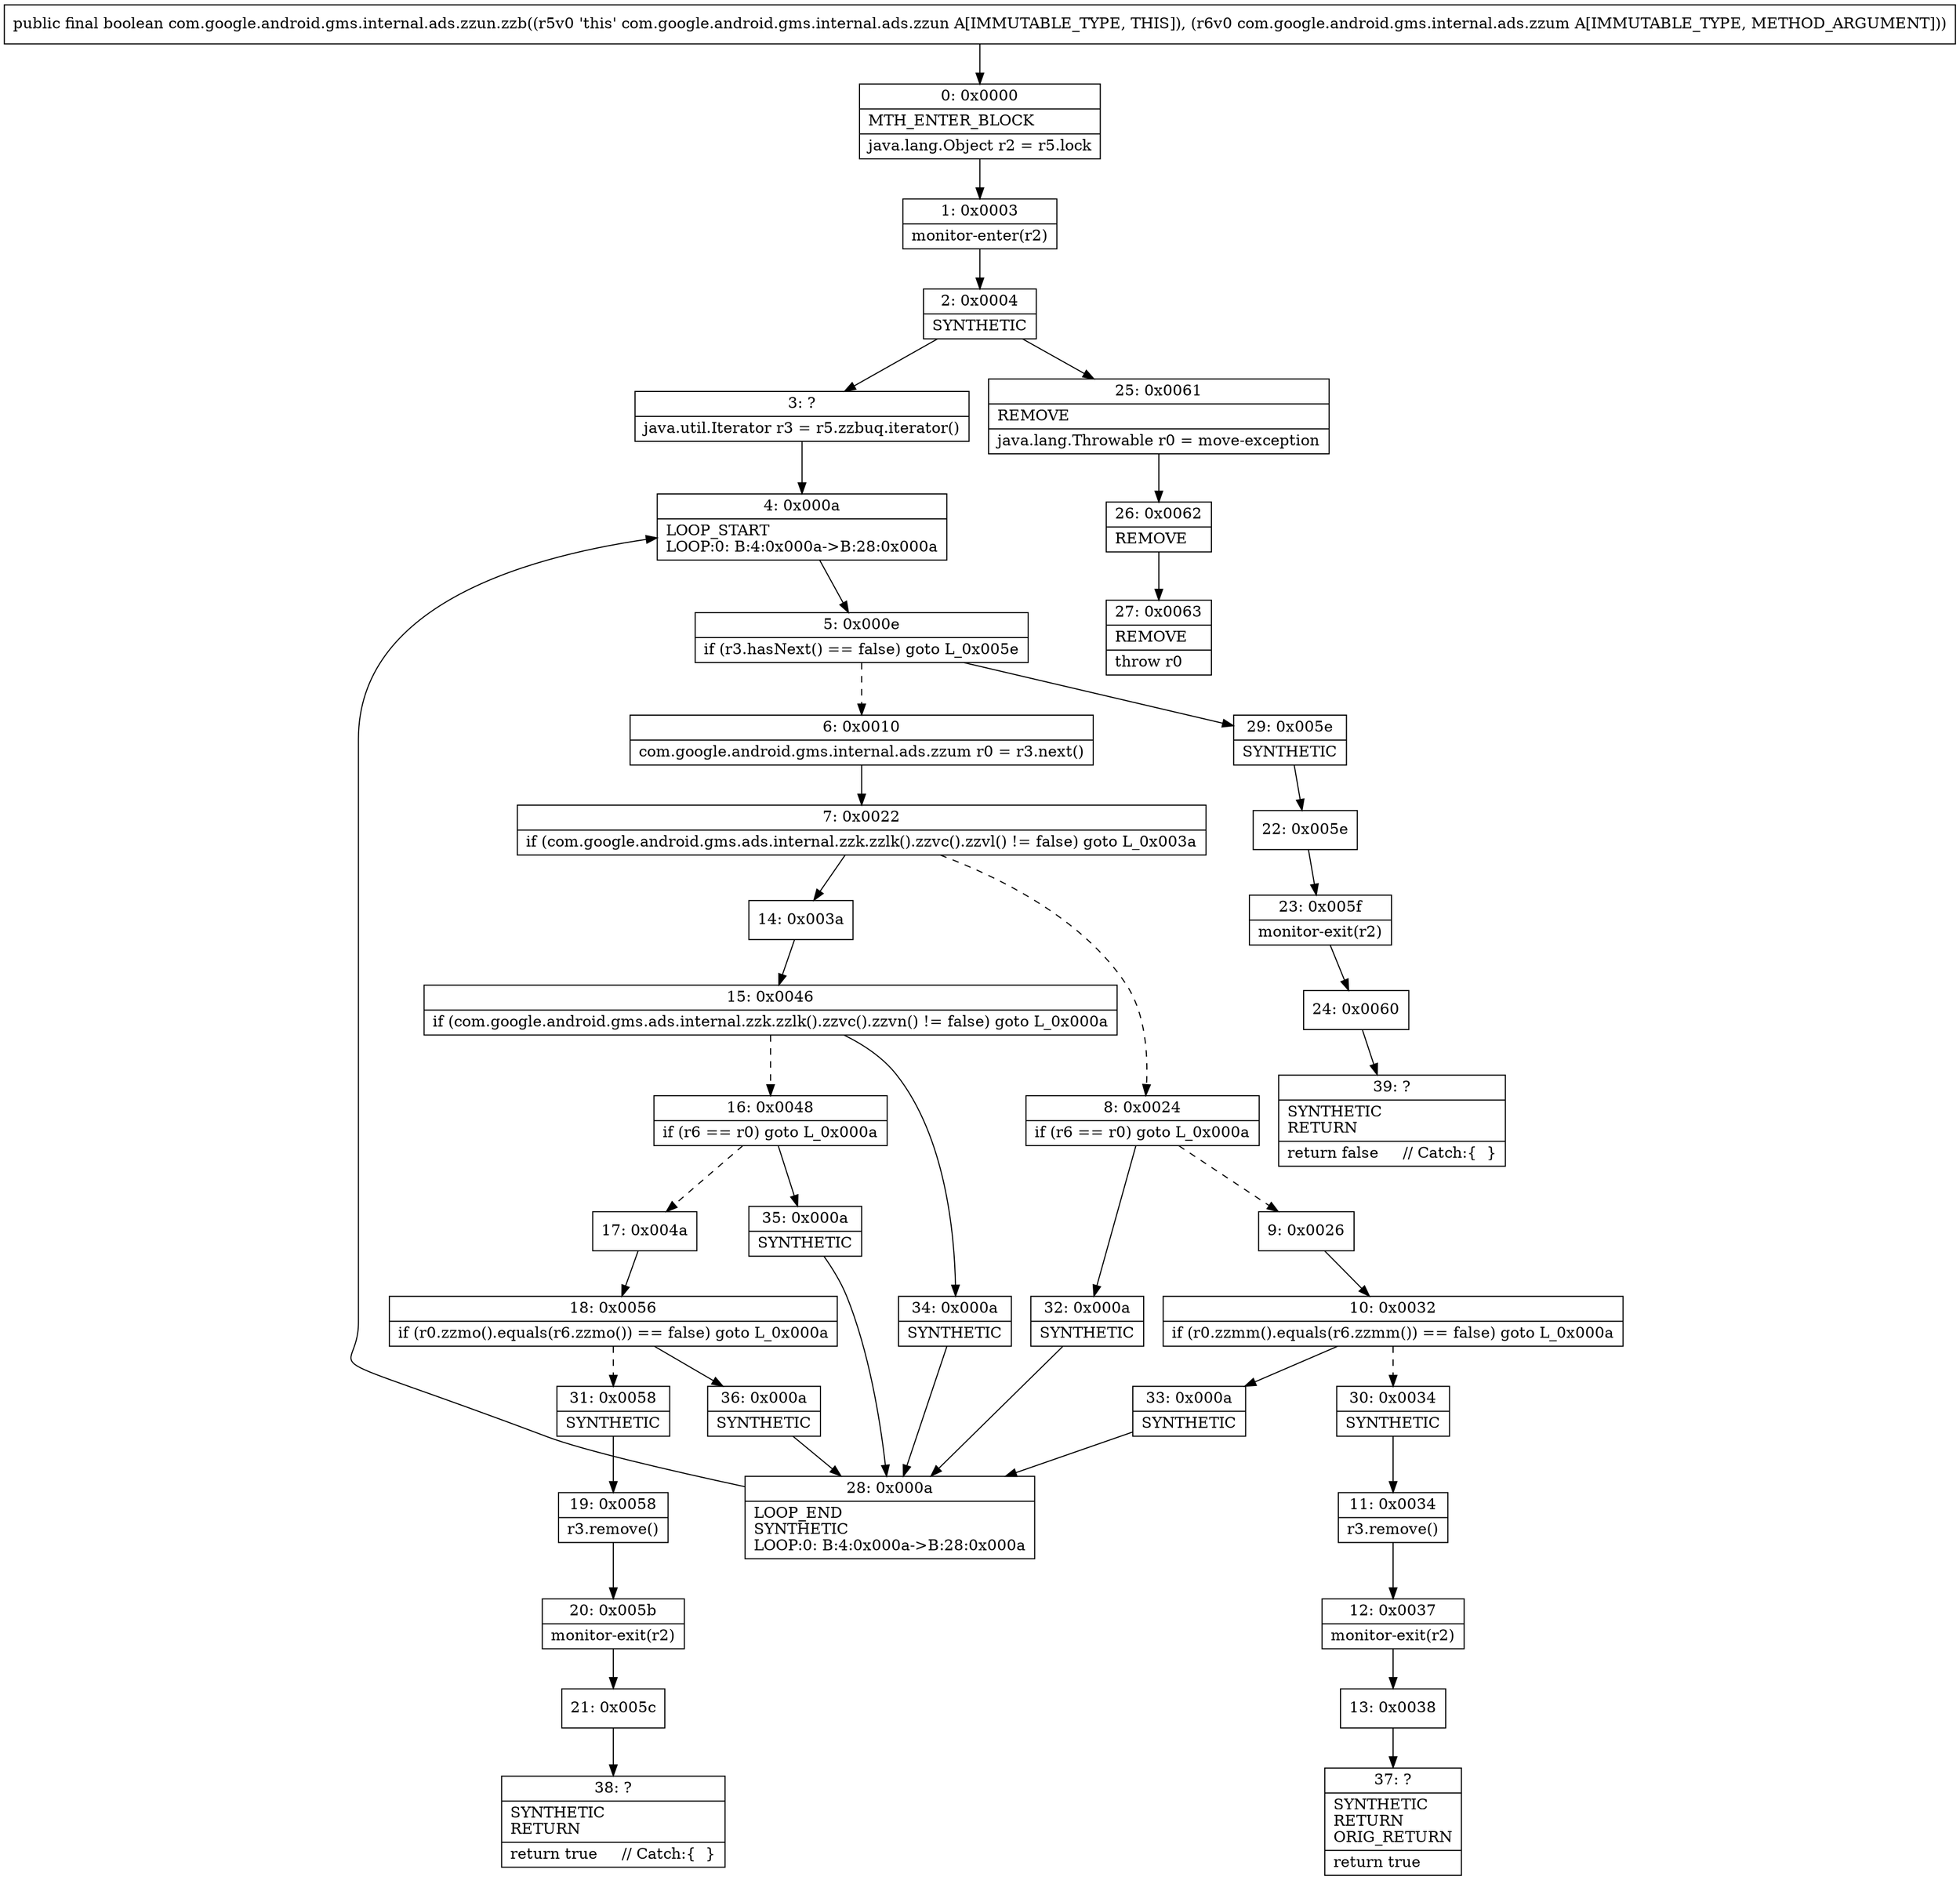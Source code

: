 digraph "CFG forcom.google.android.gms.internal.ads.zzun.zzb(Lcom\/google\/android\/gms\/internal\/ads\/zzum;)Z" {
Node_0 [shape=record,label="{0\:\ 0x0000|MTH_ENTER_BLOCK\l|java.lang.Object r2 = r5.lock\l}"];
Node_1 [shape=record,label="{1\:\ 0x0003|monitor\-enter(r2)\l}"];
Node_2 [shape=record,label="{2\:\ 0x0004|SYNTHETIC\l}"];
Node_3 [shape=record,label="{3\:\ ?|java.util.Iterator r3 = r5.zzbuq.iterator()\l}"];
Node_4 [shape=record,label="{4\:\ 0x000a|LOOP_START\lLOOP:0: B:4:0x000a\-\>B:28:0x000a\l}"];
Node_5 [shape=record,label="{5\:\ 0x000e|if (r3.hasNext() == false) goto L_0x005e\l}"];
Node_6 [shape=record,label="{6\:\ 0x0010|com.google.android.gms.internal.ads.zzum r0 = r3.next()\l}"];
Node_7 [shape=record,label="{7\:\ 0x0022|if (com.google.android.gms.ads.internal.zzk.zzlk().zzvc().zzvl() != false) goto L_0x003a\l}"];
Node_8 [shape=record,label="{8\:\ 0x0024|if (r6 == r0) goto L_0x000a\l}"];
Node_9 [shape=record,label="{9\:\ 0x0026}"];
Node_10 [shape=record,label="{10\:\ 0x0032|if (r0.zzmm().equals(r6.zzmm()) == false) goto L_0x000a\l}"];
Node_11 [shape=record,label="{11\:\ 0x0034|r3.remove()\l}"];
Node_12 [shape=record,label="{12\:\ 0x0037|monitor\-exit(r2)\l}"];
Node_13 [shape=record,label="{13\:\ 0x0038}"];
Node_14 [shape=record,label="{14\:\ 0x003a}"];
Node_15 [shape=record,label="{15\:\ 0x0046|if (com.google.android.gms.ads.internal.zzk.zzlk().zzvc().zzvn() != false) goto L_0x000a\l}"];
Node_16 [shape=record,label="{16\:\ 0x0048|if (r6 == r0) goto L_0x000a\l}"];
Node_17 [shape=record,label="{17\:\ 0x004a}"];
Node_18 [shape=record,label="{18\:\ 0x0056|if (r0.zzmo().equals(r6.zzmo()) == false) goto L_0x000a\l}"];
Node_19 [shape=record,label="{19\:\ 0x0058|r3.remove()\l}"];
Node_20 [shape=record,label="{20\:\ 0x005b|monitor\-exit(r2)\l}"];
Node_21 [shape=record,label="{21\:\ 0x005c}"];
Node_22 [shape=record,label="{22\:\ 0x005e}"];
Node_23 [shape=record,label="{23\:\ 0x005f|monitor\-exit(r2)\l}"];
Node_24 [shape=record,label="{24\:\ 0x0060}"];
Node_25 [shape=record,label="{25\:\ 0x0061|REMOVE\l|java.lang.Throwable r0 = move\-exception\l}"];
Node_26 [shape=record,label="{26\:\ 0x0062|REMOVE\l}"];
Node_27 [shape=record,label="{27\:\ 0x0063|REMOVE\l|throw r0\l}"];
Node_28 [shape=record,label="{28\:\ 0x000a|LOOP_END\lSYNTHETIC\lLOOP:0: B:4:0x000a\-\>B:28:0x000a\l}"];
Node_29 [shape=record,label="{29\:\ 0x005e|SYNTHETIC\l}"];
Node_30 [shape=record,label="{30\:\ 0x0034|SYNTHETIC\l}"];
Node_31 [shape=record,label="{31\:\ 0x0058|SYNTHETIC\l}"];
Node_32 [shape=record,label="{32\:\ 0x000a|SYNTHETIC\l}"];
Node_33 [shape=record,label="{33\:\ 0x000a|SYNTHETIC\l}"];
Node_34 [shape=record,label="{34\:\ 0x000a|SYNTHETIC\l}"];
Node_35 [shape=record,label="{35\:\ 0x000a|SYNTHETIC\l}"];
Node_36 [shape=record,label="{36\:\ 0x000a|SYNTHETIC\l}"];
Node_37 [shape=record,label="{37\:\ ?|SYNTHETIC\lRETURN\lORIG_RETURN\l|return true\l}"];
Node_38 [shape=record,label="{38\:\ ?|SYNTHETIC\lRETURN\l|return true     \/\/ Catch:\{  \}\l}"];
Node_39 [shape=record,label="{39\:\ ?|SYNTHETIC\lRETURN\l|return false     \/\/ Catch:\{  \}\l}"];
MethodNode[shape=record,label="{public final boolean com.google.android.gms.internal.ads.zzun.zzb((r5v0 'this' com.google.android.gms.internal.ads.zzun A[IMMUTABLE_TYPE, THIS]), (r6v0 com.google.android.gms.internal.ads.zzum A[IMMUTABLE_TYPE, METHOD_ARGUMENT])) }"];
MethodNode -> Node_0;
Node_0 -> Node_1;
Node_1 -> Node_2;
Node_2 -> Node_3;
Node_2 -> Node_25;
Node_3 -> Node_4;
Node_4 -> Node_5;
Node_5 -> Node_6[style=dashed];
Node_5 -> Node_29;
Node_6 -> Node_7;
Node_7 -> Node_8[style=dashed];
Node_7 -> Node_14;
Node_8 -> Node_9[style=dashed];
Node_8 -> Node_32;
Node_9 -> Node_10;
Node_10 -> Node_30[style=dashed];
Node_10 -> Node_33;
Node_11 -> Node_12;
Node_12 -> Node_13;
Node_13 -> Node_37;
Node_14 -> Node_15;
Node_15 -> Node_16[style=dashed];
Node_15 -> Node_34;
Node_16 -> Node_17[style=dashed];
Node_16 -> Node_35;
Node_17 -> Node_18;
Node_18 -> Node_31[style=dashed];
Node_18 -> Node_36;
Node_19 -> Node_20;
Node_20 -> Node_21;
Node_21 -> Node_38;
Node_22 -> Node_23;
Node_23 -> Node_24;
Node_24 -> Node_39;
Node_25 -> Node_26;
Node_26 -> Node_27;
Node_28 -> Node_4;
Node_29 -> Node_22;
Node_30 -> Node_11;
Node_31 -> Node_19;
Node_32 -> Node_28;
Node_33 -> Node_28;
Node_34 -> Node_28;
Node_35 -> Node_28;
Node_36 -> Node_28;
}

